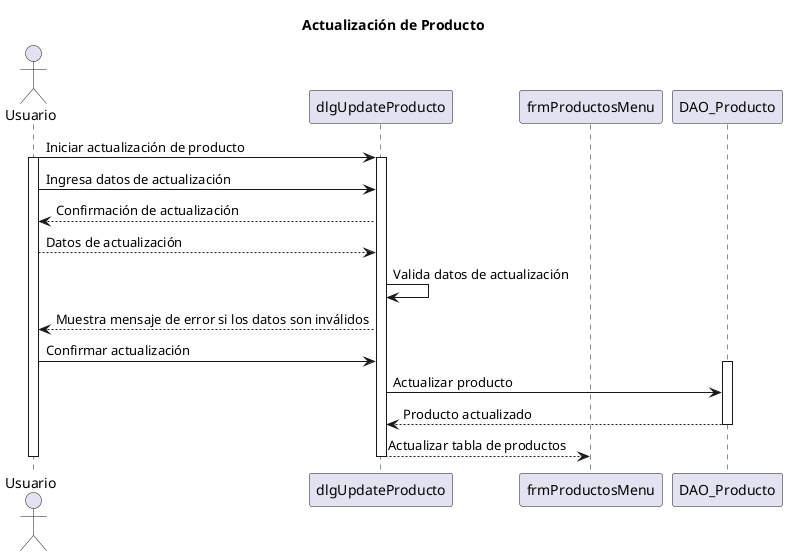 @startuml

title Actualización de Producto

actor Usuario
participant "dlgUpdateProducto" as UpdateDlg
participant "frmProductosMenu" as ParentFrame
participant "DAO_Producto" as DAO
Usuario -> UpdateDlg: Iniciar actualización de producto
activate Usuario
activate UpdateDlg

Usuario -> UpdateDlg: Ingresa datos de actualización
Usuario <-- UpdateDlg: Confirmación de actualización
Usuario --> UpdateDlg: Datos de actualización

UpdateDlg -> UpdateDlg: Valida datos de actualización
UpdateDlg --> Usuario: Muestra mensaje de error si los datos son inválidos

Usuario -> UpdateDlg: Confirmar actualización
activate DAO
UpdateDlg -> DAO: Actualizar producto
UpdateDlg <-- DAO: Producto actualizado
deactivate DAO

UpdateDlg --> ParentFrame: Actualizar tabla de productos
deactivate UpdateDlg
deactivate Usuario

@enduml
